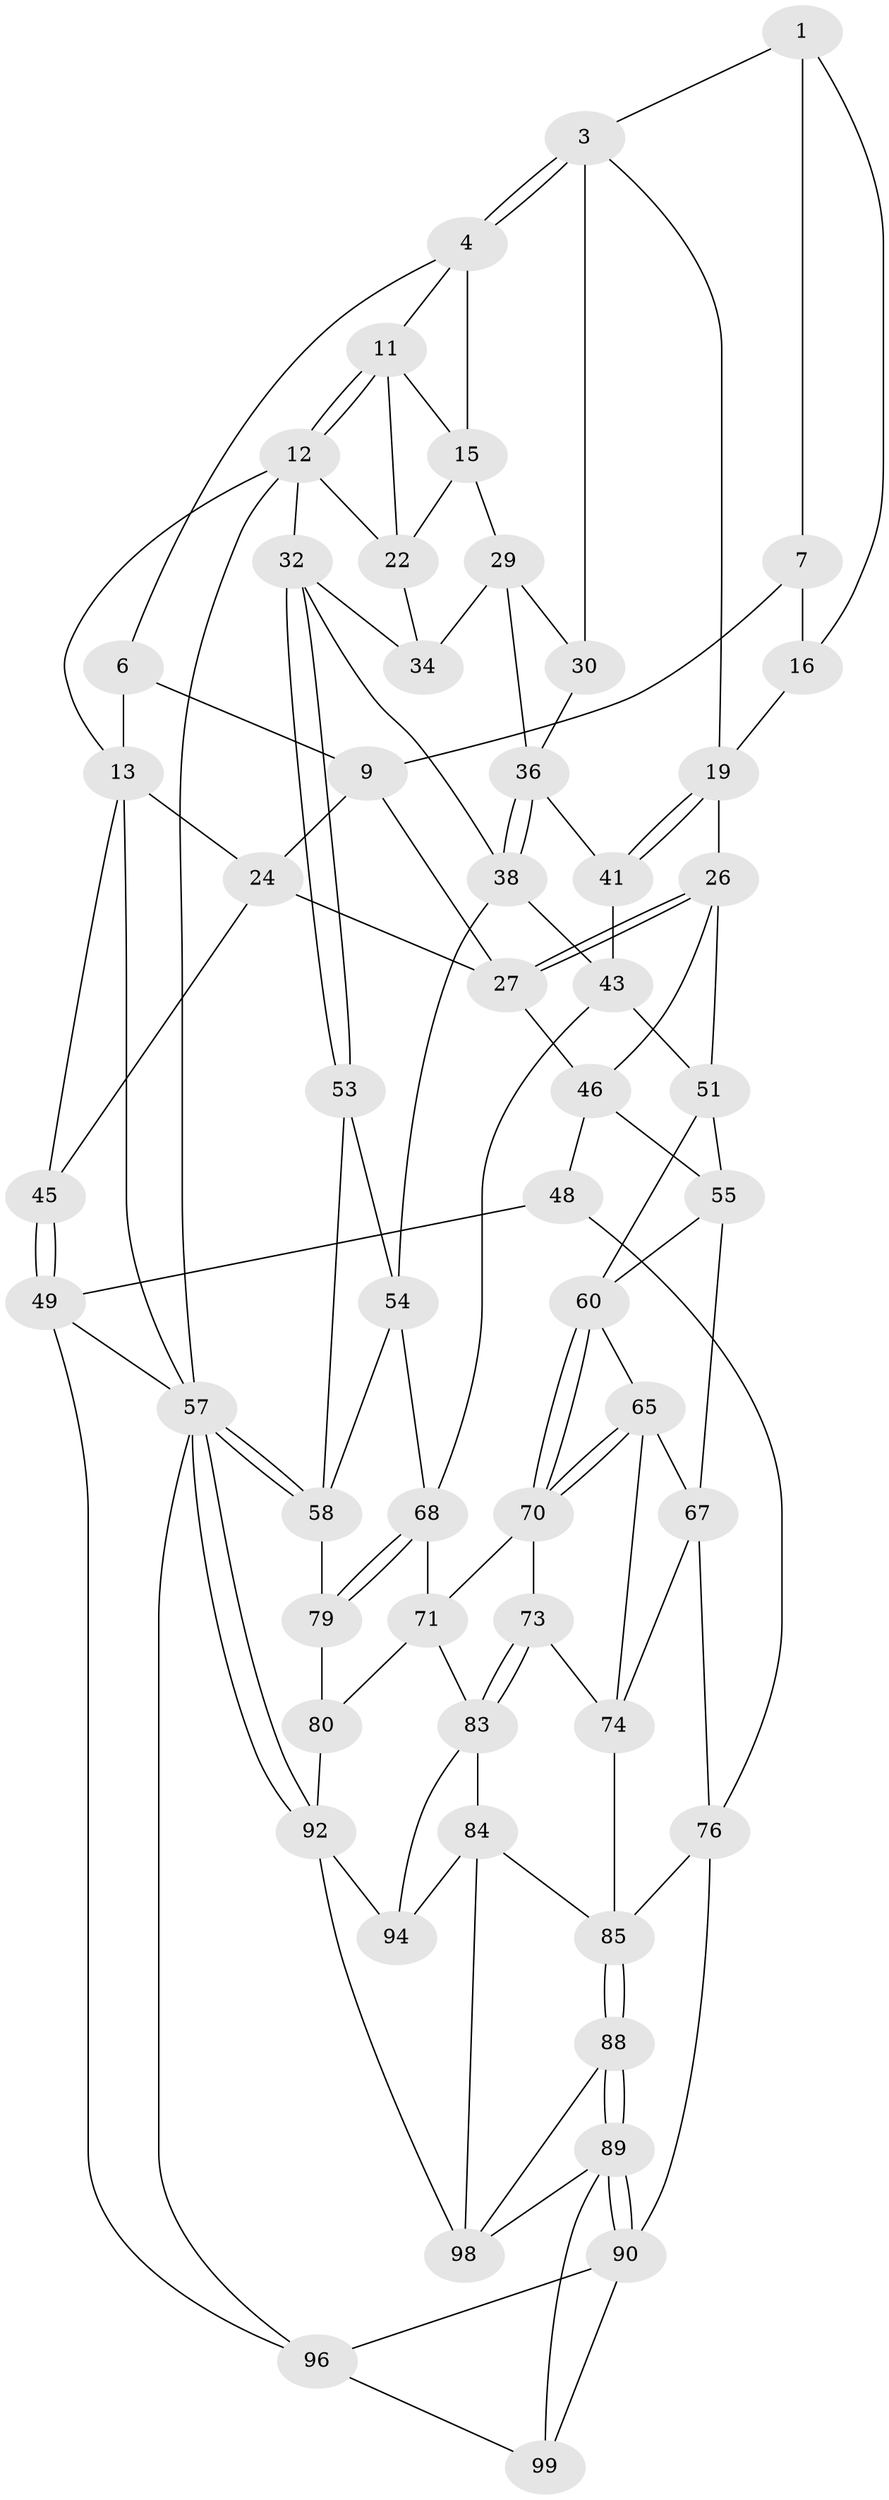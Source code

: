 // original degree distribution, {3: 0.0196078431372549, 5: 0.49019607843137253, 6: 0.23529411764705882, 4: 0.2549019607843137}
// Generated by graph-tools (version 1.1) at 2025/11/02/21/25 10:11:13]
// undirected, 56 vertices, 122 edges
graph export_dot {
graph [start="1"]
  node [color=gray90,style=filled];
  1 [pos="+0.46369692999941586+0.030325194866033023",super="+2"];
  3 [pos="+0.6141863657933717+0.06325207493392924",super="+18"];
  4 [pos="+0.6468613458026972+0.02726538356947004",super="+5"];
  6 [pos="+0.4564006546410332+0",super="+10"];
  7 [pos="+0.4268098399787581+0.06821940337589497",super="+8"];
  9 [pos="+0.22718722713727543+0",super="+23"];
  11 [pos="+0.8802505001156994+0",super="+14"];
  12 [pos="+1+0",super="+21"];
  13 [pos="+0+0",super="+25"];
  15 [pos="+0.6921407131628429+0.07514335894906717",super="+28"];
  16 [pos="+0.48208211321337624+0.09977781718257826",super="+17"];
  19 [pos="+0.5155438488164398+0.29589327199025994",super="+20"];
  22 [pos="+0.8780768627069166+0.10413198920504385",super="+31"];
  24 [pos="+0.10807602500609105+0.17716745855644597",super="+40"];
  26 [pos="+0.32738449479621873+0.2998160581361493",super="+50"];
  27 [pos="+0.2102857250509019+0.22895462781245549",super="+39"];
  29 [pos="+0.7317882458275412+0.18844368027499894",super="+35"];
  30 [pos="+0.6950928536615032+0.218857707481177"];
  32 [pos="+1+0.2989114235635664",super="+33"];
  34 [pos="+0.8490163976280167+0.21680835723424727"];
  36 [pos="+0.7917690515376967+0.28751162894119675",super="+37"];
  38 [pos="+0.8534664705193749+0.3990877319454169",super="+42"];
  41 [pos="+0.6129792791308734+0.4685258575561773"];
  43 [pos="+0.671777676050142+0.5400754364487419",super="+44"];
  45 [pos="+0+0.3227432724166246"];
  46 [pos="+0.11210992452587258+0.5010317921764431",super="+47"];
  48 [pos="+0+0.6301947767503647"];
  49 [pos="+0+0.6304258957356814",super="+62"];
  51 [pos="+0.6020171971031971+0.4925301854388967",super="+52"];
  53 [pos="+1+0.3059942839194588"];
  54 [pos="+0.8387659111779411+0.5271441753806716",super="+64"];
  55 [pos="+0.3229269020253845+0.5219472188188089",super="+56"];
  57 [pos="+1+1",super="+63"];
  58 [pos="+1+0.7116310610931292",super="+59"];
  60 [pos="+0.5652661520419723+0.5110395809063529",super="+61"];
  65 [pos="+0.3749351407352154+0.6458543094441175",super="+66"];
  67 [pos="+0.22015606625396747+0.65538278115709",super="+75"];
  68 [pos="+0.8229690261171722+0.7418784940759492",super="+69"];
  70 [pos="+0.43067950623427337+0.683953229282555",super="+72"];
  71 [pos="+0.6019709403643205+0.7264532599713348",super="+81"];
  73 [pos="+0.420090733047603+0.7830842973952215"];
  74 [pos="+0.33031511511942996+0.7725004096591942",super="+78"];
  76 [pos="+0.15585640042463542+0.8214170275292048",super="+77"];
  79 [pos="+0.8292349746164329+0.8238730527807072",super="+82"];
  80 [pos="+0.6285241010147934+0.8099951008247727",super="+91"];
  83 [pos="+0.4334437726217733+0.8455342044623809",super="+87"];
  84 [pos="+0.37628970673016293+0.8930159292727007",super="+97"];
  85 [pos="+0.30918131091290435+0.8624768434298441",super="+86"];
  88 [pos="+0.2456148257589415+0.9352003429013972"];
  89 [pos="+0.21456617794711566+0.9521420127662048",super="+101"];
  90 [pos="+0.13381437286368358+0.8886085583554921",super="+95"];
  92 [pos="+0.8625790268575413+1",super="+93"];
  94 [pos="+0.536956148494869+0.9727731260554169"];
  96 [pos="+0.08470417391280122+0.9194543024458894",super="+100"];
  98 [pos="+0.3660029694351903+0.9739761496166323",super="+102"];
  99 [pos="+0.0570630573184109+1"];
  1 -- 7;
  1 -- 16;
  1 -- 3;
  3 -- 4;
  3 -- 4;
  3 -- 19;
  3 -- 30;
  4 -- 15;
  4 -- 11;
  4 -- 6;
  6 -- 9;
  6 -- 13;
  7 -- 16 [weight=2];
  7 -- 9;
  9 -- 24;
  9 -- 27;
  11 -- 12;
  11 -- 12;
  11 -- 22;
  11 -- 15;
  12 -- 13;
  12 -- 57;
  12 -- 32;
  12 -- 22;
  13 -- 24;
  13 -- 45;
  13 -- 57;
  15 -- 29;
  15 -- 22;
  16 -- 19;
  19 -- 41;
  19 -- 41;
  19 -- 26;
  22 -- 34;
  24 -- 45;
  24 -- 27;
  26 -- 27;
  26 -- 27;
  26 -- 46;
  26 -- 51;
  27 -- 46;
  29 -- 30;
  29 -- 34;
  29 -- 36;
  30 -- 36;
  32 -- 53;
  32 -- 53;
  32 -- 34;
  32 -- 38;
  36 -- 38;
  36 -- 38;
  36 -- 41;
  38 -- 54;
  38 -- 43;
  41 -- 43;
  43 -- 68;
  43 -- 51;
  45 -- 49;
  45 -- 49;
  46 -- 48;
  46 -- 55;
  48 -- 49;
  48 -- 76;
  49 -- 96;
  49 -- 57;
  51 -- 60;
  51 -- 55;
  53 -- 54;
  53 -- 58;
  54 -- 68;
  54 -- 58;
  55 -- 60;
  55 -- 67;
  57 -- 58;
  57 -- 58;
  57 -- 92;
  57 -- 92;
  57 -- 96;
  58 -- 79;
  60 -- 70;
  60 -- 70;
  60 -- 65;
  65 -- 70;
  65 -- 70;
  65 -- 74;
  65 -- 67;
  67 -- 76;
  67 -- 74;
  68 -- 79;
  68 -- 79;
  68 -- 71;
  70 -- 73;
  70 -- 71;
  71 -- 80;
  71 -- 83;
  73 -- 74;
  73 -- 83;
  73 -- 83;
  74 -- 85;
  76 -- 85;
  76 -- 90;
  79 -- 80 [weight=2];
  80 -- 92;
  83 -- 84;
  83 -- 94;
  84 -- 85;
  84 -- 98;
  84 -- 94;
  85 -- 88;
  85 -- 88;
  88 -- 89;
  88 -- 89;
  88 -- 98;
  89 -- 90;
  89 -- 90;
  89 -- 99;
  89 -- 98;
  90 -- 96;
  90 -- 99;
  92 -- 94;
  92 -- 98;
  96 -- 99;
}
